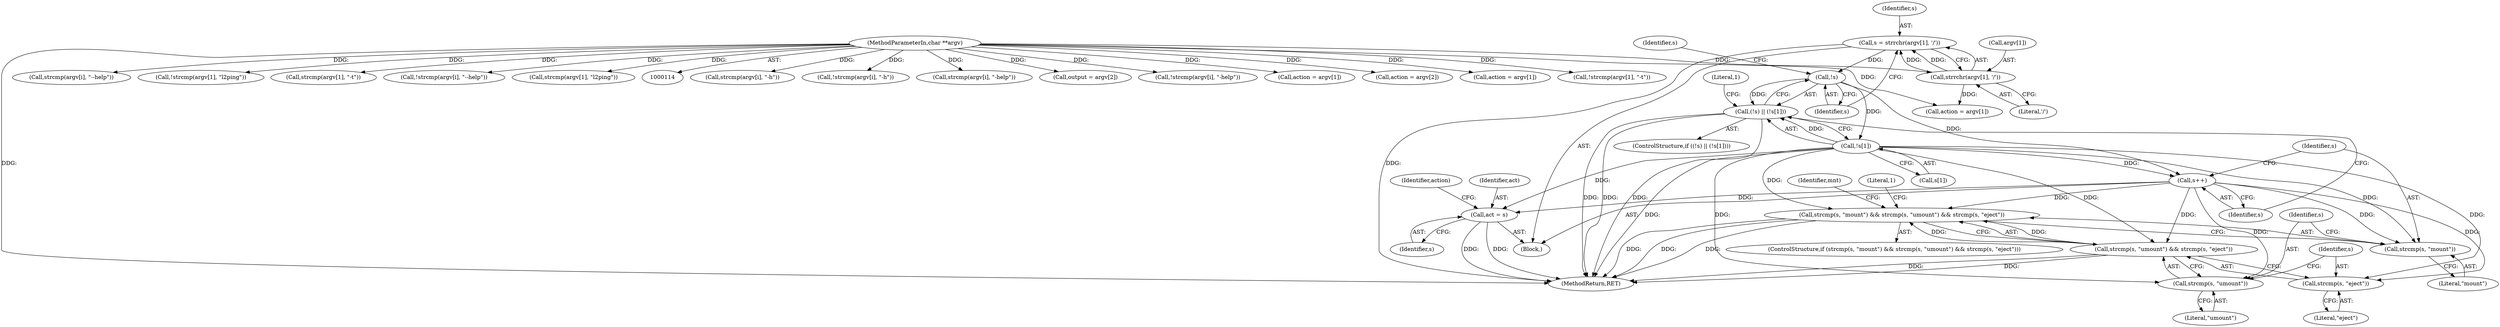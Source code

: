 digraph "0_enlightment_666df815cd86a50343859bce36c5cf968c5f38b0@API" {
"1000224" [label="(Call,s = strrchr(argv[1], '/'))"];
"1000226" [label="(Call,strrchr(argv[1], '/'))"];
"1000116" [label="(MethodParameterIn,char **argv)"];
"1000233" [label="(Call,!s)"];
"1000232" [label="(Call,(!s) || (!s[1]))"];
"1000235" [label="(Call,!s[1])"];
"1000241" [label="(Call,s++)"];
"1000244" [label="(Call,strcmp(s, \"mount\") && strcmp(s, \"umount\") && strcmp(s, \"eject\"))"];
"1000245" [label="(Call,strcmp(s, \"mount\"))"];
"1000248" [label="(Call,strcmp(s, \"umount\") && strcmp(s, \"eject\"))"];
"1000249" [label="(Call,strcmp(s, \"umount\"))"];
"1000252" [label="(Call,strcmp(s, \"eject\"))"];
"1000260" [label="(Call,act = s)"];
"1000246" [label="(Identifier,s)"];
"1000244" [label="(Call,strcmp(s, \"mount\") && strcmp(s, \"umount\") && strcmp(s, \"eject\"))"];
"1000226" [label="(Call,strrchr(argv[1], '/'))"];
"1000154" [label="(Call,strcmp(argv[i], \"-h\"))"];
"1000249" [label="(Call,strcmp(s, \"umount\"))"];
"1000237" [label="(Identifier,s)"];
"1000153" [label="(Call,!strcmp(argv[i], \"-h\"))"];
"1000235" [label="(Call,!s[1])"];
"1000242" [label="(Identifier,s)"];
"1000227" [label="(Call,argv[1])"];
"1000251" [label="(Literal,\"umount\")"];
"1000261" [label="(Identifier,act)"];
"1000161" [label="(Call,strcmp(argv[i], \"-help\"))"];
"1000253" [label="(Identifier,s)"];
"1000258" [label="(Identifier,mnt)"];
"1000216" [label="(Call,output = argv[2])"];
"1000233" [label="(Call,!s)"];
"1000254" [label="(Literal,\"eject\")"];
"1000160" [label="(Call,!strcmp(argv[i], \"-help\"))"];
"1000232" [label="(Call,(!s) || (!s[1]))"];
"1000240" [label="(Literal,1)"];
"1000222" [label="(Block,)"];
"1000260" [label="(Call,act = s)"];
"1000252" [label="(Call,strcmp(s, \"eject\"))"];
"1000274" [label="(Call,action = argv[1])"];
"1000230" [label="(Literal,'/')"];
"1000262" [label="(Identifier,s)"];
"1000197" [label="(Call,action = argv[2])"];
"1000211" [label="(Call,action = argv[1])"];
"1000187" [label="(Call,!strcmp(argv[1], \"-t\"))"];
"1000225" [label="(Identifier,s)"];
"1000263" [label="(Call,action = argv[1])"];
"1000730" [label="(MethodReturn,RET)"];
"1000241" [label="(Call,s++)"];
"1000116" [label="(MethodParameterIn,char **argv)"];
"1000231" [label="(ControlStructure,if ((!s) || (!s[1])))"];
"1000167" [label="(Call,strcmp(argv[i], \"--help\"))"];
"1000248" [label="(Call,strcmp(s, \"umount\") && strcmp(s, \"eject\"))"];
"1000204" [label="(Call,!strcmp(argv[1], \"l2ping\"))"];
"1000236" [label="(Call,s[1])"];
"1000247" [label="(Literal,\"mount\")"];
"1000234" [label="(Identifier,s)"];
"1000224" [label="(Call,s = strrchr(argv[1], '/'))"];
"1000264" [label="(Identifier,action)"];
"1000256" [label="(Literal,1)"];
"1000188" [label="(Call,strcmp(argv[1], \"-t\"))"];
"1000166" [label="(Call,!strcmp(argv[i], \"--help\"))"];
"1000250" [label="(Identifier,s)"];
"1000245" [label="(Call,strcmp(s, \"mount\"))"];
"1000243" [label="(ControlStructure,if (strcmp(s, \"mount\") && strcmp(s, \"umount\") && strcmp(s, \"eject\")))"];
"1000205" [label="(Call,strcmp(argv[1], \"l2ping\"))"];
"1000224" -> "1000222"  [label="AST: "];
"1000224" -> "1000226"  [label="CFG: "];
"1000225" -> "1000224"  [label="AST: "];
"1000226" -> "1000224"  [label="AST: "];
"1000234" -> "1000224"  [label="CFG: "];
"1000224" -> "1000730"  [label="DDG: "];
"1000226" -> "1000224"  [label="DDG: "];
"1000226" -> "1000224"  [label="DDG: "];
"1000224" -> "1000233"  [label="DDG: "];
"1000226" -> "1000230"  [label="CFG: "];
"1000227" -> "1000226"  [label="AST: "];
"1000230" -> "1000226"  [label="AST: "];
"1000116" -> "1000226"  [label="DDG: "];
"1000226" -> "1000263"  [label="DDG: "];
"1000116" -> "1000114"  [label="AST: "];
"1000116" -> "1000730"  [label="DDG: "];
"1000116" -> "1000153"  [label="DDG: "];
"1000116" -> "1000154"  [label="DDG: "];
"1000116" -> "1000160"  [label="DDG: "];
"1000116" -> "1000161"  [label="DDG: "];
"1000116" -> "1000166"  [label="DDG: "];
"1000116" -> "1000167"  [label="DDG: "];
"1000116" -> "1000187"  [label="DDG: "];
"1000116" -> "1000188"  [label="DDG: "];
"1000116" -> "1000197"  [label="DDG: "];
"1000116" -> "1000204"  [label="DDG: "];
"1000116" -> "1000205"  [label="DDG: "];
"1000116" -> "1000211"  [label="DDG: "];
"1000116" -> "1000216"  [label="DDG: "];
"1000116" -> "1000263"  [label="DDG: "];
"1000116" -> "1000274"  [label="DDG: "];
"1000233" -> "1000232"  [label="AST: "];
"1000233" -> "1000234"  [label="CFG: "];
"1000234" -> "1000233"  [label="AST: "];
"1000237" -> "1000233"  [label="CFG: "];
"1000232" -> "1000233"  [label="CFG: "];
"1000233" -> "1000232"  [label="DDG: "];
"1000233" -> "1000235"  [label="DDG: "];
"1000233" -> "1000241"  [label="DDG: "];
"1000232" -> "1000231"  [label="AST: "];
"1000232" -> "1000235"  [label="CFG: "];
"1000235" -> "1000232"  [label="AST: "];
"1000240" -> "1000232"  [label="CFG: "];
"1000242" -> "1000232"  [label="CFG: "];
"1000232" -> "1000730"  [label="DDG: "];
"1000232" -> "1000730"  [label="DDG: "];
"1000232" -> "1000730"  [label="DDG: "];
"1000235" -> "1000232"  [label="DDG: "];
"1000235" -> "1000236"  [label="CFG: "];
"1000236" -> "1000235"  [label="AST: "];
"1000235" -> "1000730"  [label="DDG: "];
"1000235" -> "1000241"  [label="DDG: "];
"1000235" -> "1000244"  [label="DDG: "];
"1000235" -> "1000245"  [label="DDG: "];
"1000235" -> "1000248"  [label="DDG: "];
"1000235" -> "1000249"  [label="DDG: "];
"1000235" -> "1000252"  [label="DDG: "];
"1000235" -> "1000260"  [label="DDG: "];
"1000241" -> "1000222"  [label="AST: "];
"1000241" -> "1000242"  [label="CFG: "];
"1000242" -> "1000241"  [label="AST: "];
"1000246" -> "1000241"  [label="CFG: "];
"1000241" -> "1000244"  [label="DDG: "];
"1000241" -> "1000245"  [label="DDG: "];
"1000241" -> "1000248"  [label="DDG: "];
"1000241" -> "1000249"  [label="DDG: "];
"1000241" -> "1000252"  [label="DDG: "];
"1000241" -> "1000260"  [label="DDG: "];
"1000244" -> "1000243"  [label="AST: "];
"1000244" -> "1000245"  [label="CFG: "];
"1000244" -> "1000248"  [label="CFG: "];
"1000245" -> "1000244"  [label="AST: "];
"1000248" -> "1000244"  [label="AST: "];
"1000256" -> "1000244"  [label="CFG: "];
"1000258" -> "1000244"  [label="CFG: "];
"1000244" -> "1000730"  [label="DDG: "];
"1000244" -> "1000730"  [label="DDG: "];
"1000244" -> "1000730"  [label="DDG: "];
"1000248" -> "1000244"  [label="DDG: "];
"1000248" -> "1000244"  [label="DDG: "];
"1000245" -> "1000247"  [label="CFG: "];
"1000246" -> "1000245"  [label="AST: "];
"1000247" -> "1000245"  [label="AST: "];
"1000250" -> "1000245"  [label="CFG: "];
"1000248" -> "1000249"  [label="CFG: "];
"1000248" -> "1000252"  [label="CFG: "];
"1000249" -> "1000248"  [label="AST: "];
"1000252" -> "1000248"  [label="AST: "];
"1000248" -> "1000730"  [label="DDG: "];
"1000248" -> "1000730"  [label="DDG: "];
"1000249" -> "1000251"  [label="CFG: "];
"1000250" -> "1000249"  [label="AST: "];
"1000251" -> "1000249"  [label="AST: "];
"1000253" -> "1000249"  [label="CFG: "];
"1000252" -> "1000254"  [label="CFG: "];
"1000253" -> "1000252"  [label="AST: "];
"1000254" -> "1000252"  [label="AST: "];
"1000260" -> "1000222"  [label="AST: "];
"1000260" -> "1000262"  [label="CFG: "];
"1000261" -> "1000260"  [label="AST: "];
"1000262" -> "1000260"  [label="AST: "];
"1000264" -> "1000260"  [label="CFG: "];
"1000260" -> "1000730"  [label="DDG: "];
"1000260" -> "1000730"  [label="DDG: "];
}

